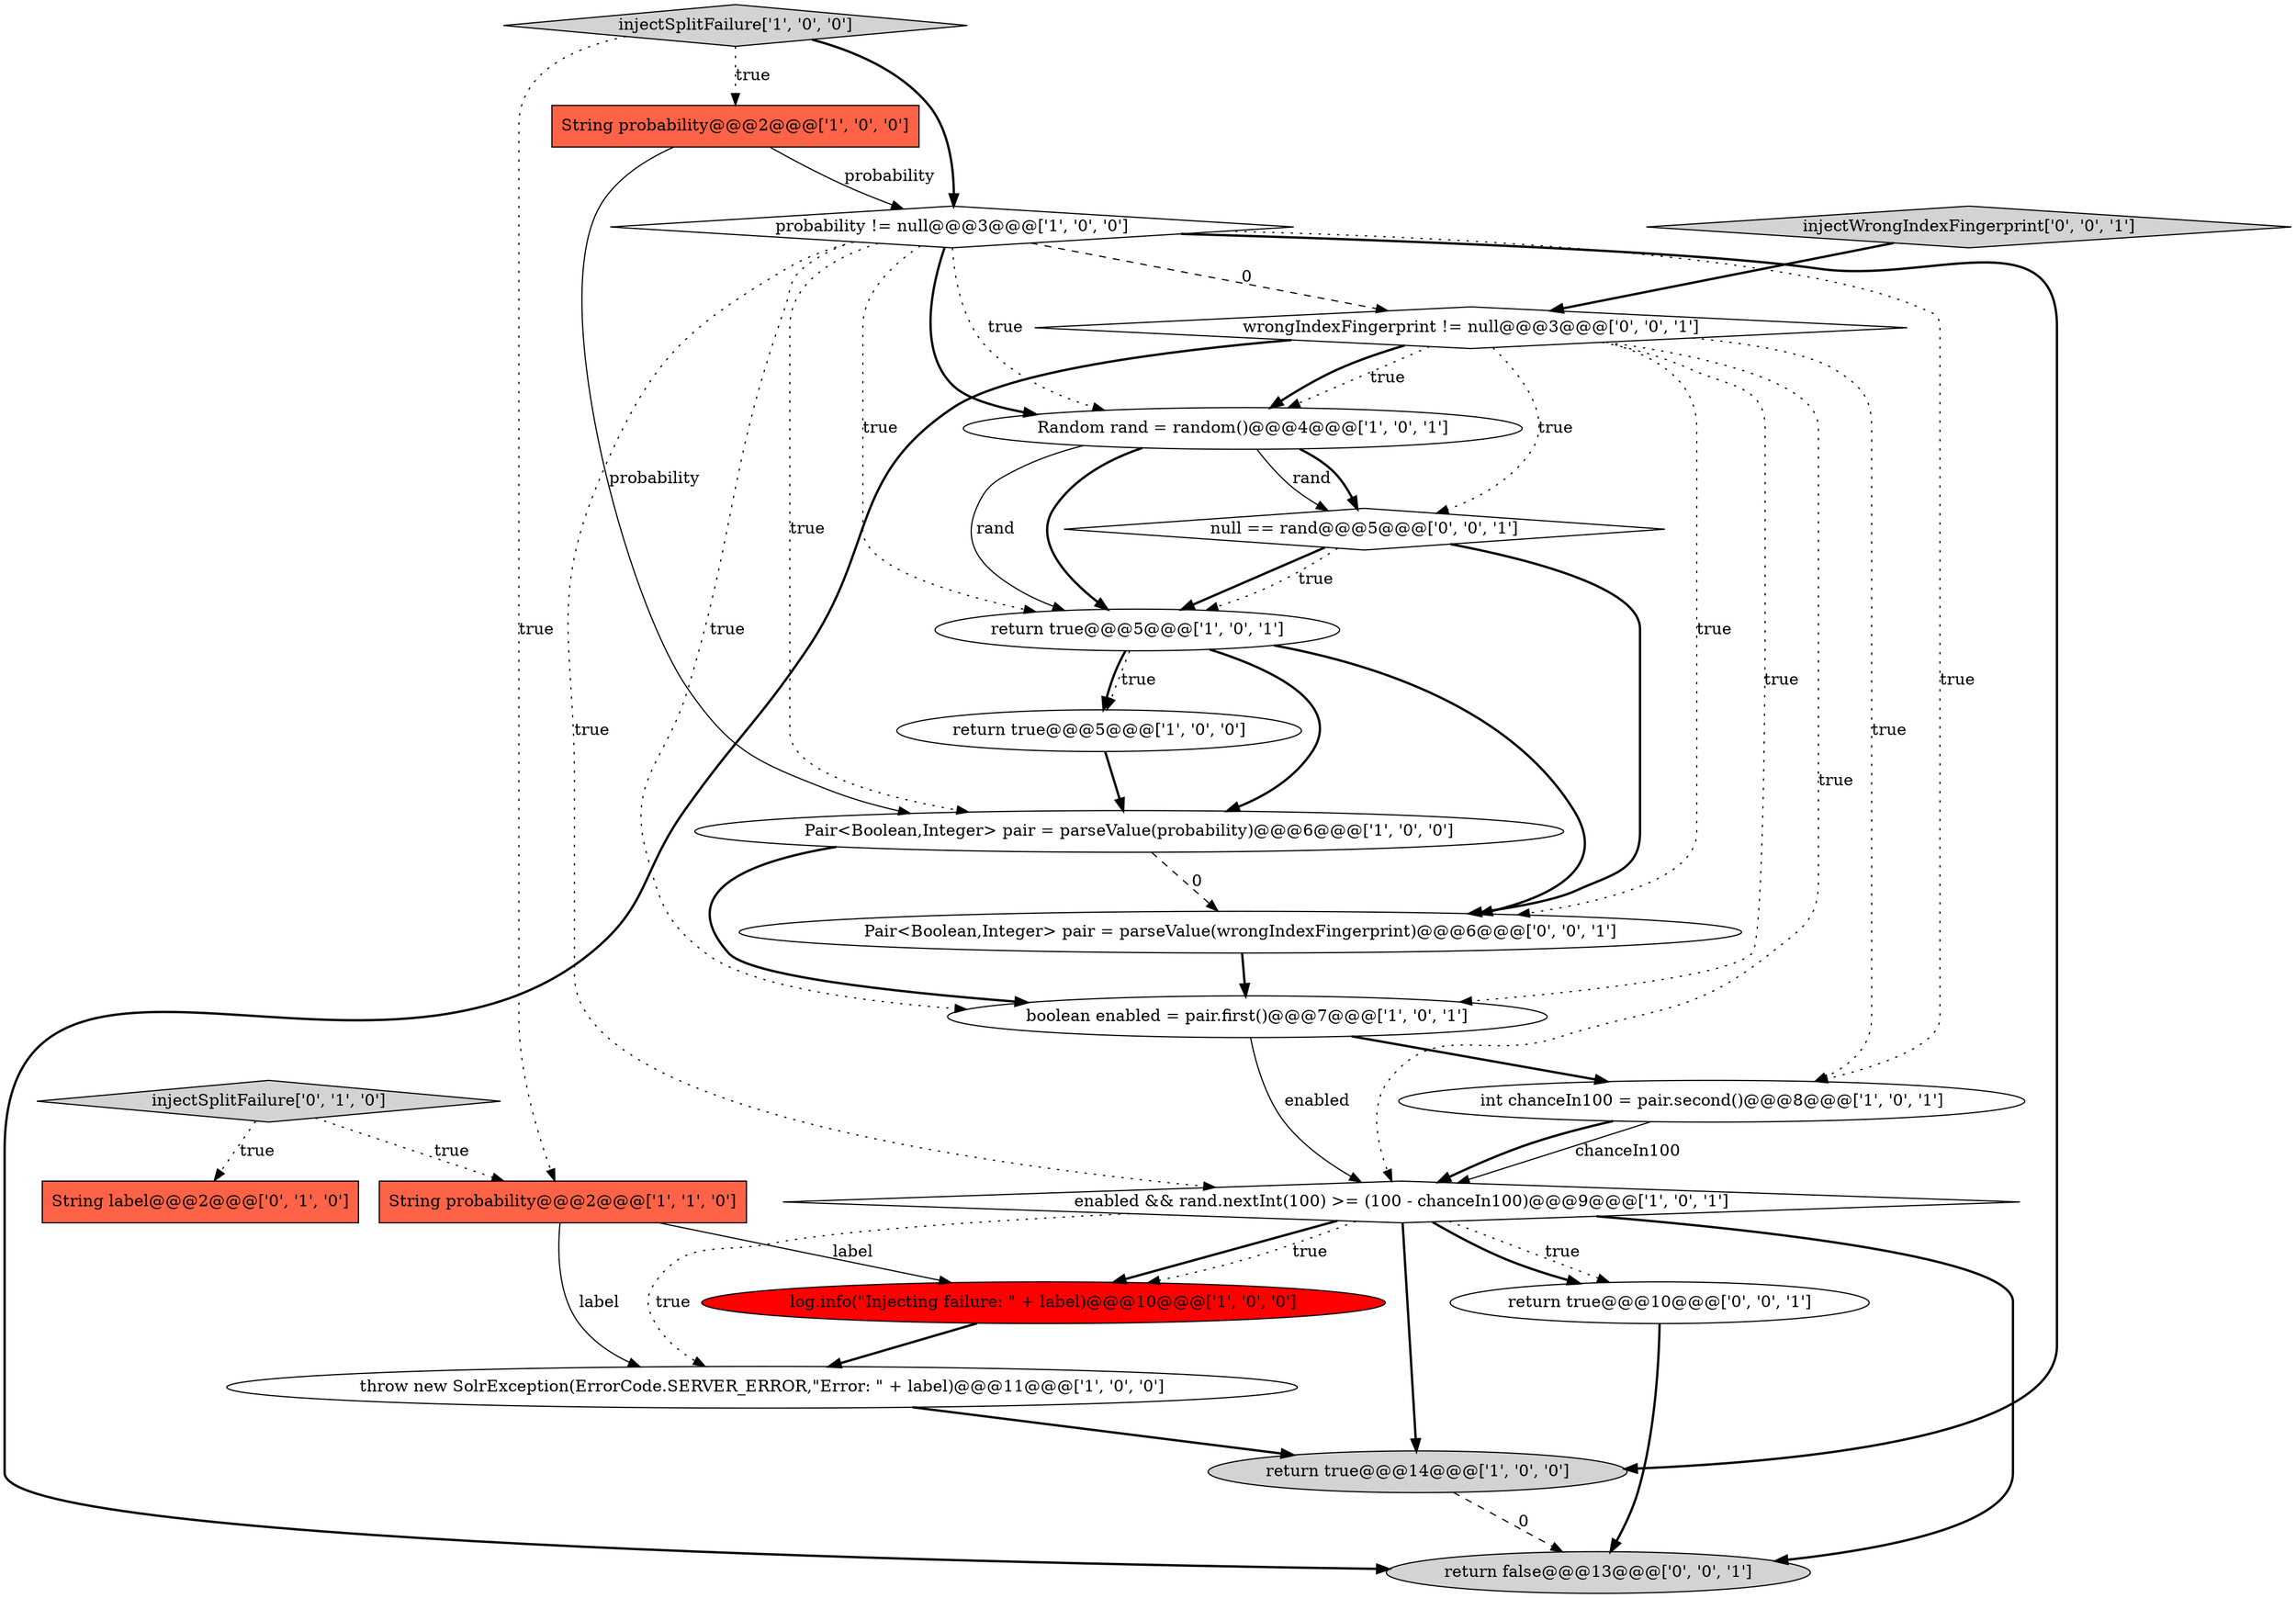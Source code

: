 digraph {
3 [style = filled, label = "Random rand = random()@@@4@@@['1', '0', '1']", fillcolor = white, shape = ellipse image = "AAA0AAABBB1BBB"];
5 [style = filled, label = "return true@@@5@@@['1', '0', '0']", fillcolor = white, shape = ellipse image = "AAA0AAABBB1BBB"];
17 [style = filled, label = "wrongIndexFingerprint != null@@@3@@@['0', '0', '1']", fillcolor = white, shape = diamond image = "AAA0AAABBB3BBB"];
18 [style = filled, label = "null == rand@@@5@@@['0', '0', '1']", fillcolor = white, shape = diamond image = "AAA0AAABBB3BBB"];
21 [style = filled, label = "return false@@@13@@@['0', '0', '1']", fillcolor = lightgray, shape = ellipse image = "AAA0AAABBB3BBB"];
2 [style = filled, label = "String probability@@@2@@@['1', '1', '0']", fillcolor = tomato, shape = box image = "AAA0AAABBB1BBB"];
13 [style = filled, label = "enabled && rand.nextInt(100) >= (100 - chanceIn100)@@@9@@@['1', '0', '1']", fillcolor = white, shape = diamond image = "AAA0AAABBB1BBB"];
15 [style = filled, label = "String label@@@2@@@['0', '1', '0']", fillcolor = tomato, shape = box image = "AAA0AAABBB2BBB"];
4 [style = filled, label = "probability != null@@@3@@@['1', '0', '0']", fillcolor = white, shape = diamond image = "AAA0AAABBB1BBB"];
12 [style = filled, label = "return true@@@5@@@['1', '0', '1']", fillcolor = white, shape = ellipse image = "AAA0AAABBB1BBB"];
14 [style = filled, label = "injectSplitFailure['0', '1', '0']", fillcolor = lightgray, shape = diamond image = "AAA0AAABBB2BBB"];
10 [style = filled, label = "int chanceIn100 = pair.second()@@@8@@@['1', '0', '1']", fillcolor = white, shape = ellipse image = "AAA0AAABBB1BBB"];
7 [style = filled, label = "injectSplitFailure['1', '0', '0']", fillcolor = lightgray, shape = diamond image = "AAA0AAABBB1BBB"];
20 [style = filled, label = "Pair<Boolean,Integer> pair = parseValue(wrongIndexFingerprint)@@@6@@@['0', '0', '1']", fillcolor = white, shape = ellipse image = "AAA0AAABBB3BBB"];
1 [style = filled, label = "boolean enabled = pair.first()@@@7@@@['1', '0', '1']", fillcolor = white, shape = ellipse image = "AAA0AAABBB1BBB"];
9 [style = filled, label = "throw new SolrException(ErrorCode.SERVER_ERROR,\"Error: \" + label)@@@11@@@['1', '0', '0']", fillcolor = white, shape = ellipse image = "AAA0AAABBB1BBB"];
6 [style = filled, label = "return true@@@14@@@['1', '0', '0']", fillcolor = lightgray, shape = ellipse image = "AAA0AAABBB1BBB"];
11 [style = filled, label = "log.info(\"Injecting failure: \" + label)@@@10@@@['1', '0', '0']", fillcolor = red, shape = ellipse image = "AAA1AAABBB1BBB"];
16 [style = filled, label = "return true@@@10@@@['0', '0', '1']", fillcolor = white, shape = ellipse image = "AAA0AAABBB3BBB"];
0 [style = filled, label = "String probability@@@2@@@['1', '0', '0']", fillcolor = tomato, shape = box image = "AAA0AAABBB1BBB"];
19 [style = filled, label = "injectWrongIndexFingerprint['0', '0', '1']", fillcolor = lightgray, shape = diamond image = "AAA0AAABBB3BBB"];
8 [style = filled, label = "Pair<Boolean,Integer> pair = parseValue(probability)@@@6@@@['1', '0', '0']", fillcolor = white, shape = ellipse image = "AAA0AAABBB1BBB"];
17->20 [style = dotted, label="true"];
6->21 [style = dashed, label="0"];
7->2 [style = dotted, label="true"];
14->2 [style = dotted, label="true"];
13->16 [style = dotted, label="true"];
4->3 [style = bold, label=""];
5->8 [style = bold, label=""];
12->5 [style = bold, label=""];
17->18 [style = dotted, label="true"];
4->17 [style = dashed, label="0"];
4->1 [style = dotted, label="true"];
4->6 [style = bold, label=""];
4->10 [style = dotted, label="true"];
2->9 [style = solid, label="label"];
0->8 [style = solid, label="probability"];
17->1 [style = dotted, label="true"];
3->12 [style = solid, label="rand"];
10->13 [style = solid, label="chanceIn100"];
8->20 [style = dashed, label="0"];
18->12 [style = bold, label=""];
4->8 [style = dotted, label="true"];
12->20 [style = bold, label=""];
19->17 [style = bold, label=""];
7->4 [style = bold, label=""];
3->12 [style = bold, label=""];
20->1 [style = bold, label=""];
7->0 [style = dotted, label="true"];
11->9 [style = bold, label=""];
13->11 [style = bold, label=""];
3->18 [style = solid, label="rand"];
17->3 [style = dotted, label="true"];
13->16 [style = bold, label=""];
9->6 [style = bold, label=""];
3->18 [style = bold, label=""];
4->13 [style = dotted, label="true"];
8->1 [style = bold, label=""];
17->10 [style = dotted, label="true"];
14->15 [style = dotted, label="true"];
18->20 [style = bold, label=""];
18->12 [style = dotted, label="true"];
4->3 [style = dotted, label="true"];
10->13 [style = bold, label=""];
12->5 [style = dotted, label="true"];
12->8 [style = bold, label=""];
16->21 [style = bold, label=""];
2->11 [style = solid, label="label"];
17->3 [style = bold, label=""];
0->4 [style = solid, label="probability"];
13->11 [style = dotted, label="true"];
1->13 [style = solid, label="enabled"];
13->6 [style = bold, label=""];
4->12 [style = dotted, label="true"];
17->13 [style = dotted, label="true"];
1->10 [style = bold, label=""];
13->21 [style = bold, label=""];
17->21 [style = bold, label=""];
13->9 [style = dotted, label="true"];
}

